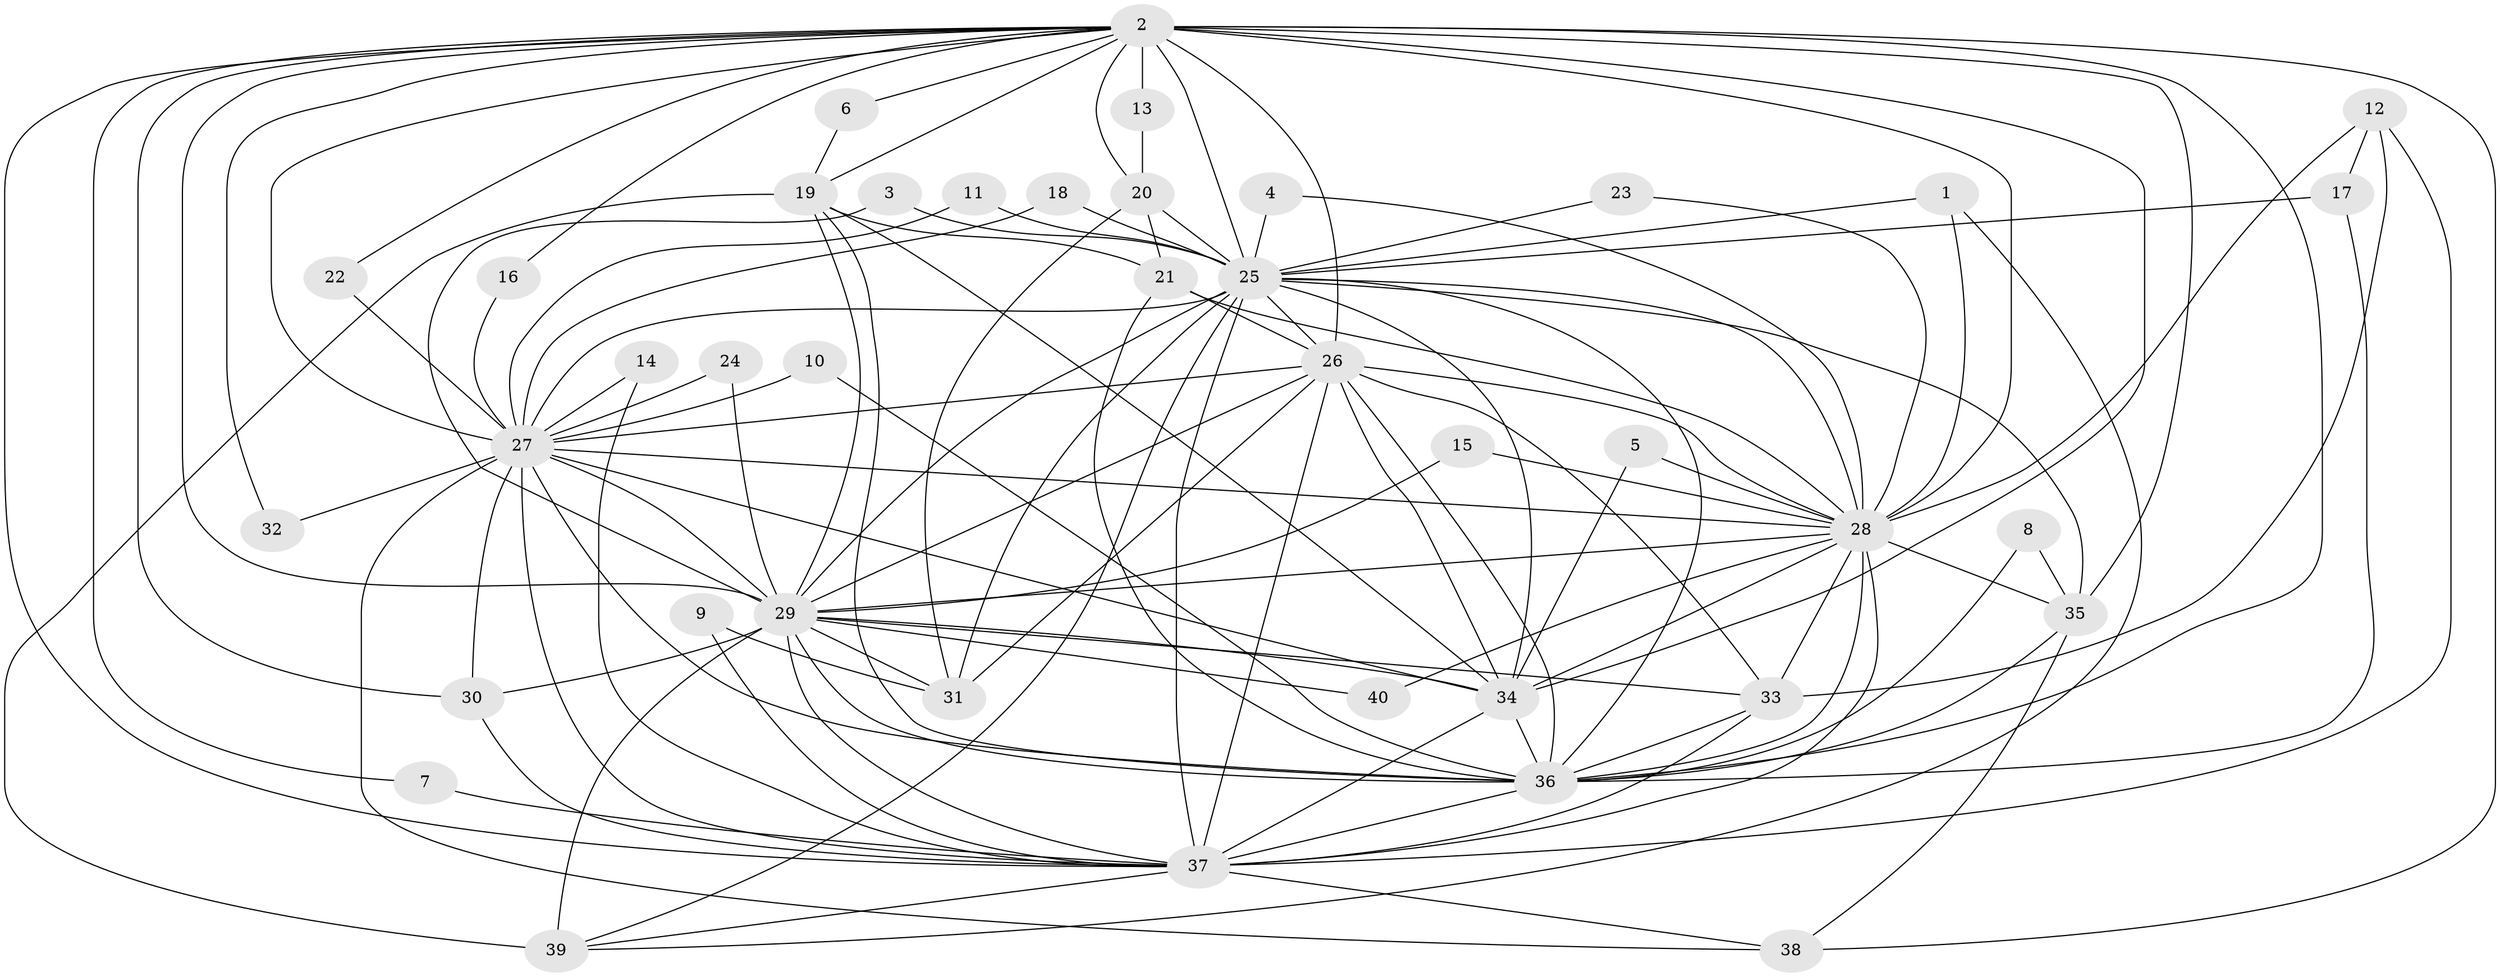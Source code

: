 // original degree distribution, {18: 0.02531645569620253, 16: 0.012658227848101266, 12: 0.012658227848101266, 23: 0.012658227848101266, 21: 0.02531645569620253, 22: 0.012658227848101266, 19: 0.012658227848101266, 14: 0.012658227848101266, 3: 0.20253164556962025, 2: 0.5443037974683544, 5: 0.05063291139240506, 8: 0.012658227848101266, 4: 0.06329113924050633}
// Generated by graph-tools (version 1.1) at 2025/25/03/09/25 03:25:42]
// undirected, 40 vertices, 119 edges
graph export_dot {
graph [start="1"]
  node [color=gray90,style=filled];
  1;
  2;
  3;
  4;
  5;
  6;
  7;
  8;
  9;
  10;
  11;
  12;
  13;
  14;
  15;
  16;
  17;
  18;
  19;
  20;
  21;
  22;
  23;
  24;
  25;
  26;
  27;
  28;
  29;
  30;
  31;
  32;
  33;
  34;
  35;
  36;
  37;
  38;
  39;
  40;
  1 -- 25 [weight=1.0];
  1 -- 28 [weight=1.0];
  1 -- 39 [weight=1.0];
  2 -- 6 [weight=1.0];
  2 -- 7 [weight=1.0];
  2 -- 13 [weight=1.0];
  2 -- 16 [weight=1.0];
  2 -- 19 [weight=1.0];
  2 -- 20 [weight=1.0];
  2 -- 22 [weight=1.0];
  2 -- 25 [weight=3.0];
  2 -- 26 [weight=3.0];
  2 -- 27 [weight=4.0];
  2 -- 28 [weight=3.0];
  2 -- 29 [weight=2.0];
  2 -- 30 [weight=1.0];
  2 -- 32 [weight=1.0];
  2 -- 34 [weight=2.0];
  2 -- 35 [weight=1.0];
  2 -- 36 [weight=2.0];
  2 -- 37 [weight=2.0];
  2 -- 38 [weight=2.0];
  3 -- 25 [weight=1.0];
  3 -- 29 [weight=1.0];
  4 -- 25 [weight=1.0];
  4 -- 28 [weight=1.0];
  5 -- 28 [weight=1.0];
  5 -- 34 [weight=1.0];
  6 -- 19 [weight=1.0];
  7 -- 37 [weight=1.0];
  8 -- 35 [weight=1.0];
  8 -- 36 [weight=1.0];
  9 -- 31 [weight=1.0];
  9 -- 37 [weight=1.0];
  10 -- 27 [weight=1.0];
  10 -- 36 [weight=1.0];
  11 -- 25 [weight=1.0];
  11 -- 27 [weight=1.0];
  12 -- 17 [weight=1.0];
  12 -- 28 [weight=1.0];
  12 -- 33 [weight=1.0];
  12 -- 37 [weight=1.0];
  13 -- 20 [weight=1.0];
  14 -- 27 [weight=1.0];
  14 -- 37 [weight=1.0];
  15 -- 28 [weight=1.0];
  15 -- 29 [weight=1.0];
  16 -- 27 [weight=1.0];
  17 -- 25 [weight=1.0];
  17 -- 36 [weight=1.0];
  18 -- 25 [weight=1.0];
  18 -- 27 [weight=1.0];
  19 -- 21 [weight=1.0];
  19 -- 29 [weight=1.0];
  19 -- 34 [weight=1.0];
  19 -- 36 [weight=1.0];
  19 -- 39 [weight=2.0];
  20 -- 21 [weight=1.0];
  20 -- 25 [weight=1.0];
  20 -- 31 [weight=1.0];
  21 -- 26 [weight=1.0];
  21 -- 28 [weight=1.0];
  21 -- 36 [weight=1.0];
  22 -- 27 [weight=1.0];
  23 -- 25 [weight=1.0];
  23 -- 28 [weight=1.0];
  24 -- 27 [weight=1.0];
  24 -- 29 [weight=1.0];
  25 -- 26 [weight=2.0];
  25 -- 27 [weight=1.0];
  25 -- 28 [weight=2.0];
  25 -- 29 [weight=1.0];
  25 -- 31 [weight=1.0];
  25 -- 34 [weight=1.0];
  25 -- 35 [weight=1.0];
  25 -- 36 [weight=1.0];
  25 -- 37 [weight=1.0];
  25 -- 39 [weight=1.0];
  26 -- 27 [weight=1.0];
  26 -- 28 [weight=1.0];
  26 -- 29 [weight=1.0];
  26 -- 31 [weight=1.0];
  26 -- 33 [weight=1.0];
  26 -- 34 [weight=1.0];
  26 -- 36 [weight=1.0];
  26 -- 37 [weight=1.0];
  27 -- 28 [weight=1.0];
  27 -- 29 [weight=2.0];
  27 -- 30 [weight=1.0];
  27 -- 32 [weight=1.0];
  27 -- 34 [weight=1.0];
  27 -- 36 [weight=1.0];
  27 -- 37 [weight=1.0];
  27 -- 38 [weight=1.0];
  28 -- 29 [weight=1.0];
  28 -- 33 [weight=1.0];
  28 -- 34 [weight=1.0];
  28 -- 35 [weight=1.0];
  28 -- 36 [weight=1.0];
  28 -- 37 [weight=2.0];
  28 -- 40 [weight=1.0];
  29 -- 30 [weight=1.0];
  29 -- 31 [weight=1.0];
  29 -- 33 [weight=1.0];
  29 -- 34 [weight=1.0];
  29 -- 36 [weight=1.0];
  29 -- 37 [weight=2.0];
  29 -- 39 [weight=1.0];
  29 -- 40 [weight=1.0];
  30 -- 37 [weight=1.0];
  33 -- 36 [weight=1.0];
  33 -- 37 [weight=2.0];
  34 -- 36 [weight=2.0];
  34 -- 37 [weight=1.0];
  35 -- 36 [weight=1.0];
  35 -- 38 [weight=1.0];
  36 -- 37 [weight=2.0];
  37 -- 38 [weight=2.0];
  37 -- 39 [weight=1.0];
}
